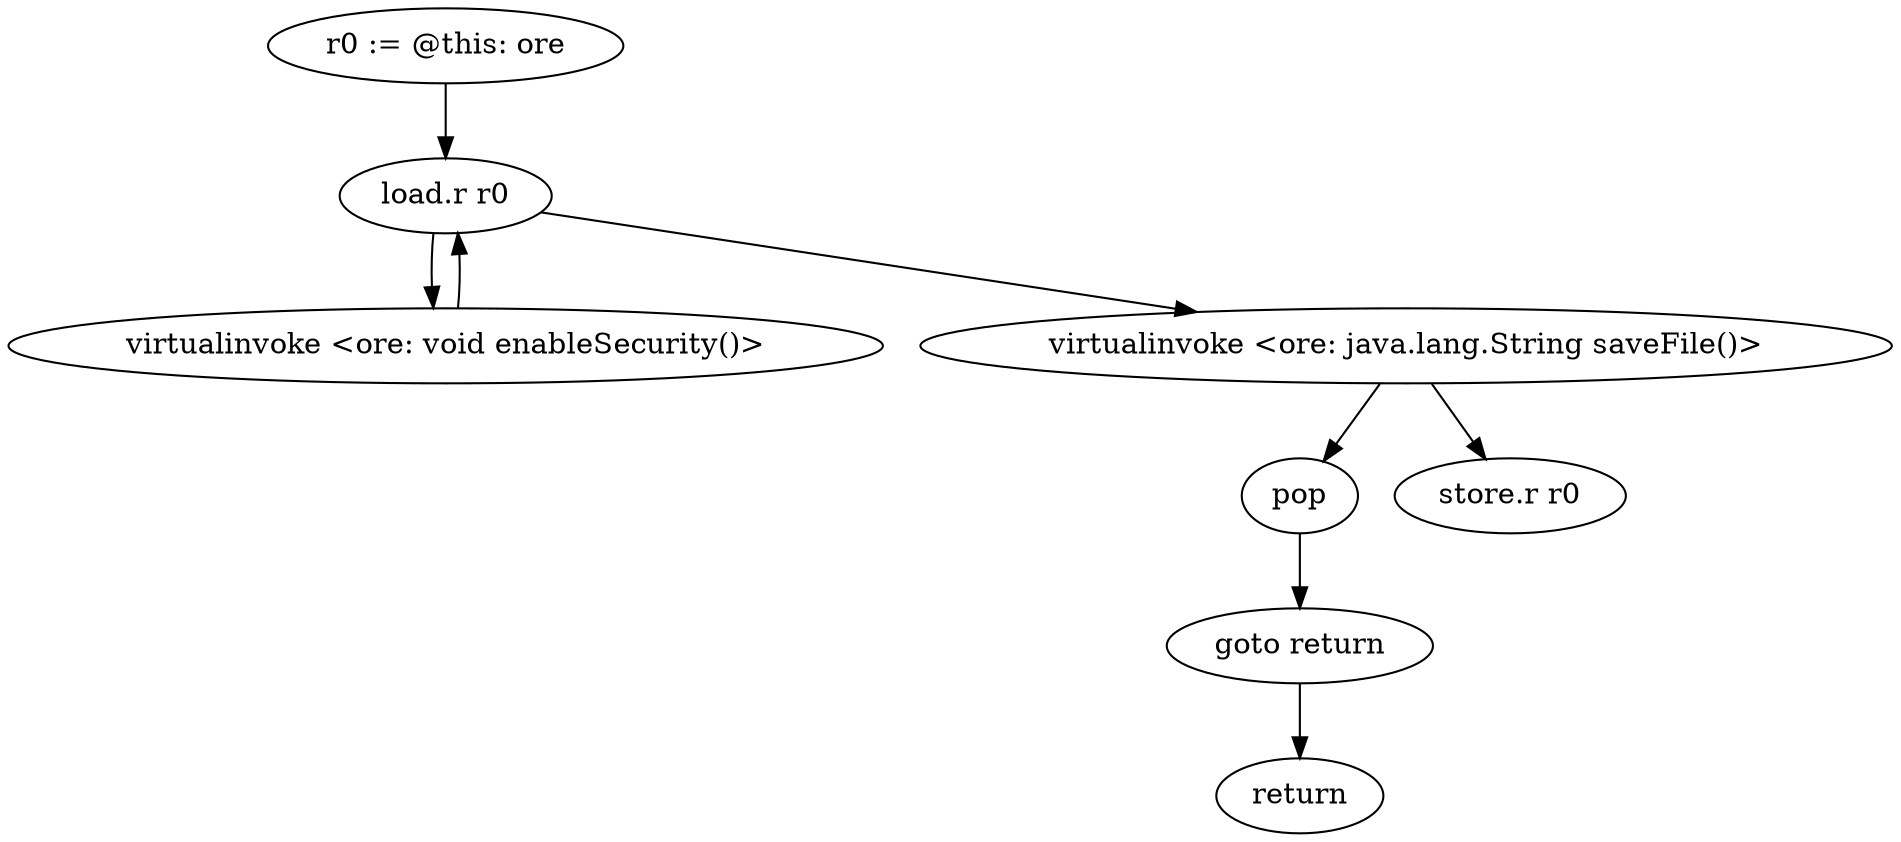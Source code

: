 digraph "" {
    "r0 := @this: ore"
    "load.r r0"
    "r0 := @this: ore"->"load.r r0";
    "virtualinvoke <ore: void enableSecurity()>"
    "load.r r0"->"virtualinvoke <ore: void enableSecurity()>";
    "virtualinvoke <ore: void enableSecurity()>"->"load.r r0";
    "virtualinvoke <ore: java.lang.String saveFile()>"
    "load.r r0"->"virtualinvoke <ore: java.lang.String saveFile()>";
    "pop"
    "virtualinvoke <ore: java.lang.String saveFile()>"->"pop";
    "goto return"
    "pop"->"goto return";
    "return"
    "goto return"->"return";
    "store.r r0"
    "virtualinvoke <ore: java.lang.String saveFile()>"->"store.r r0";
}
